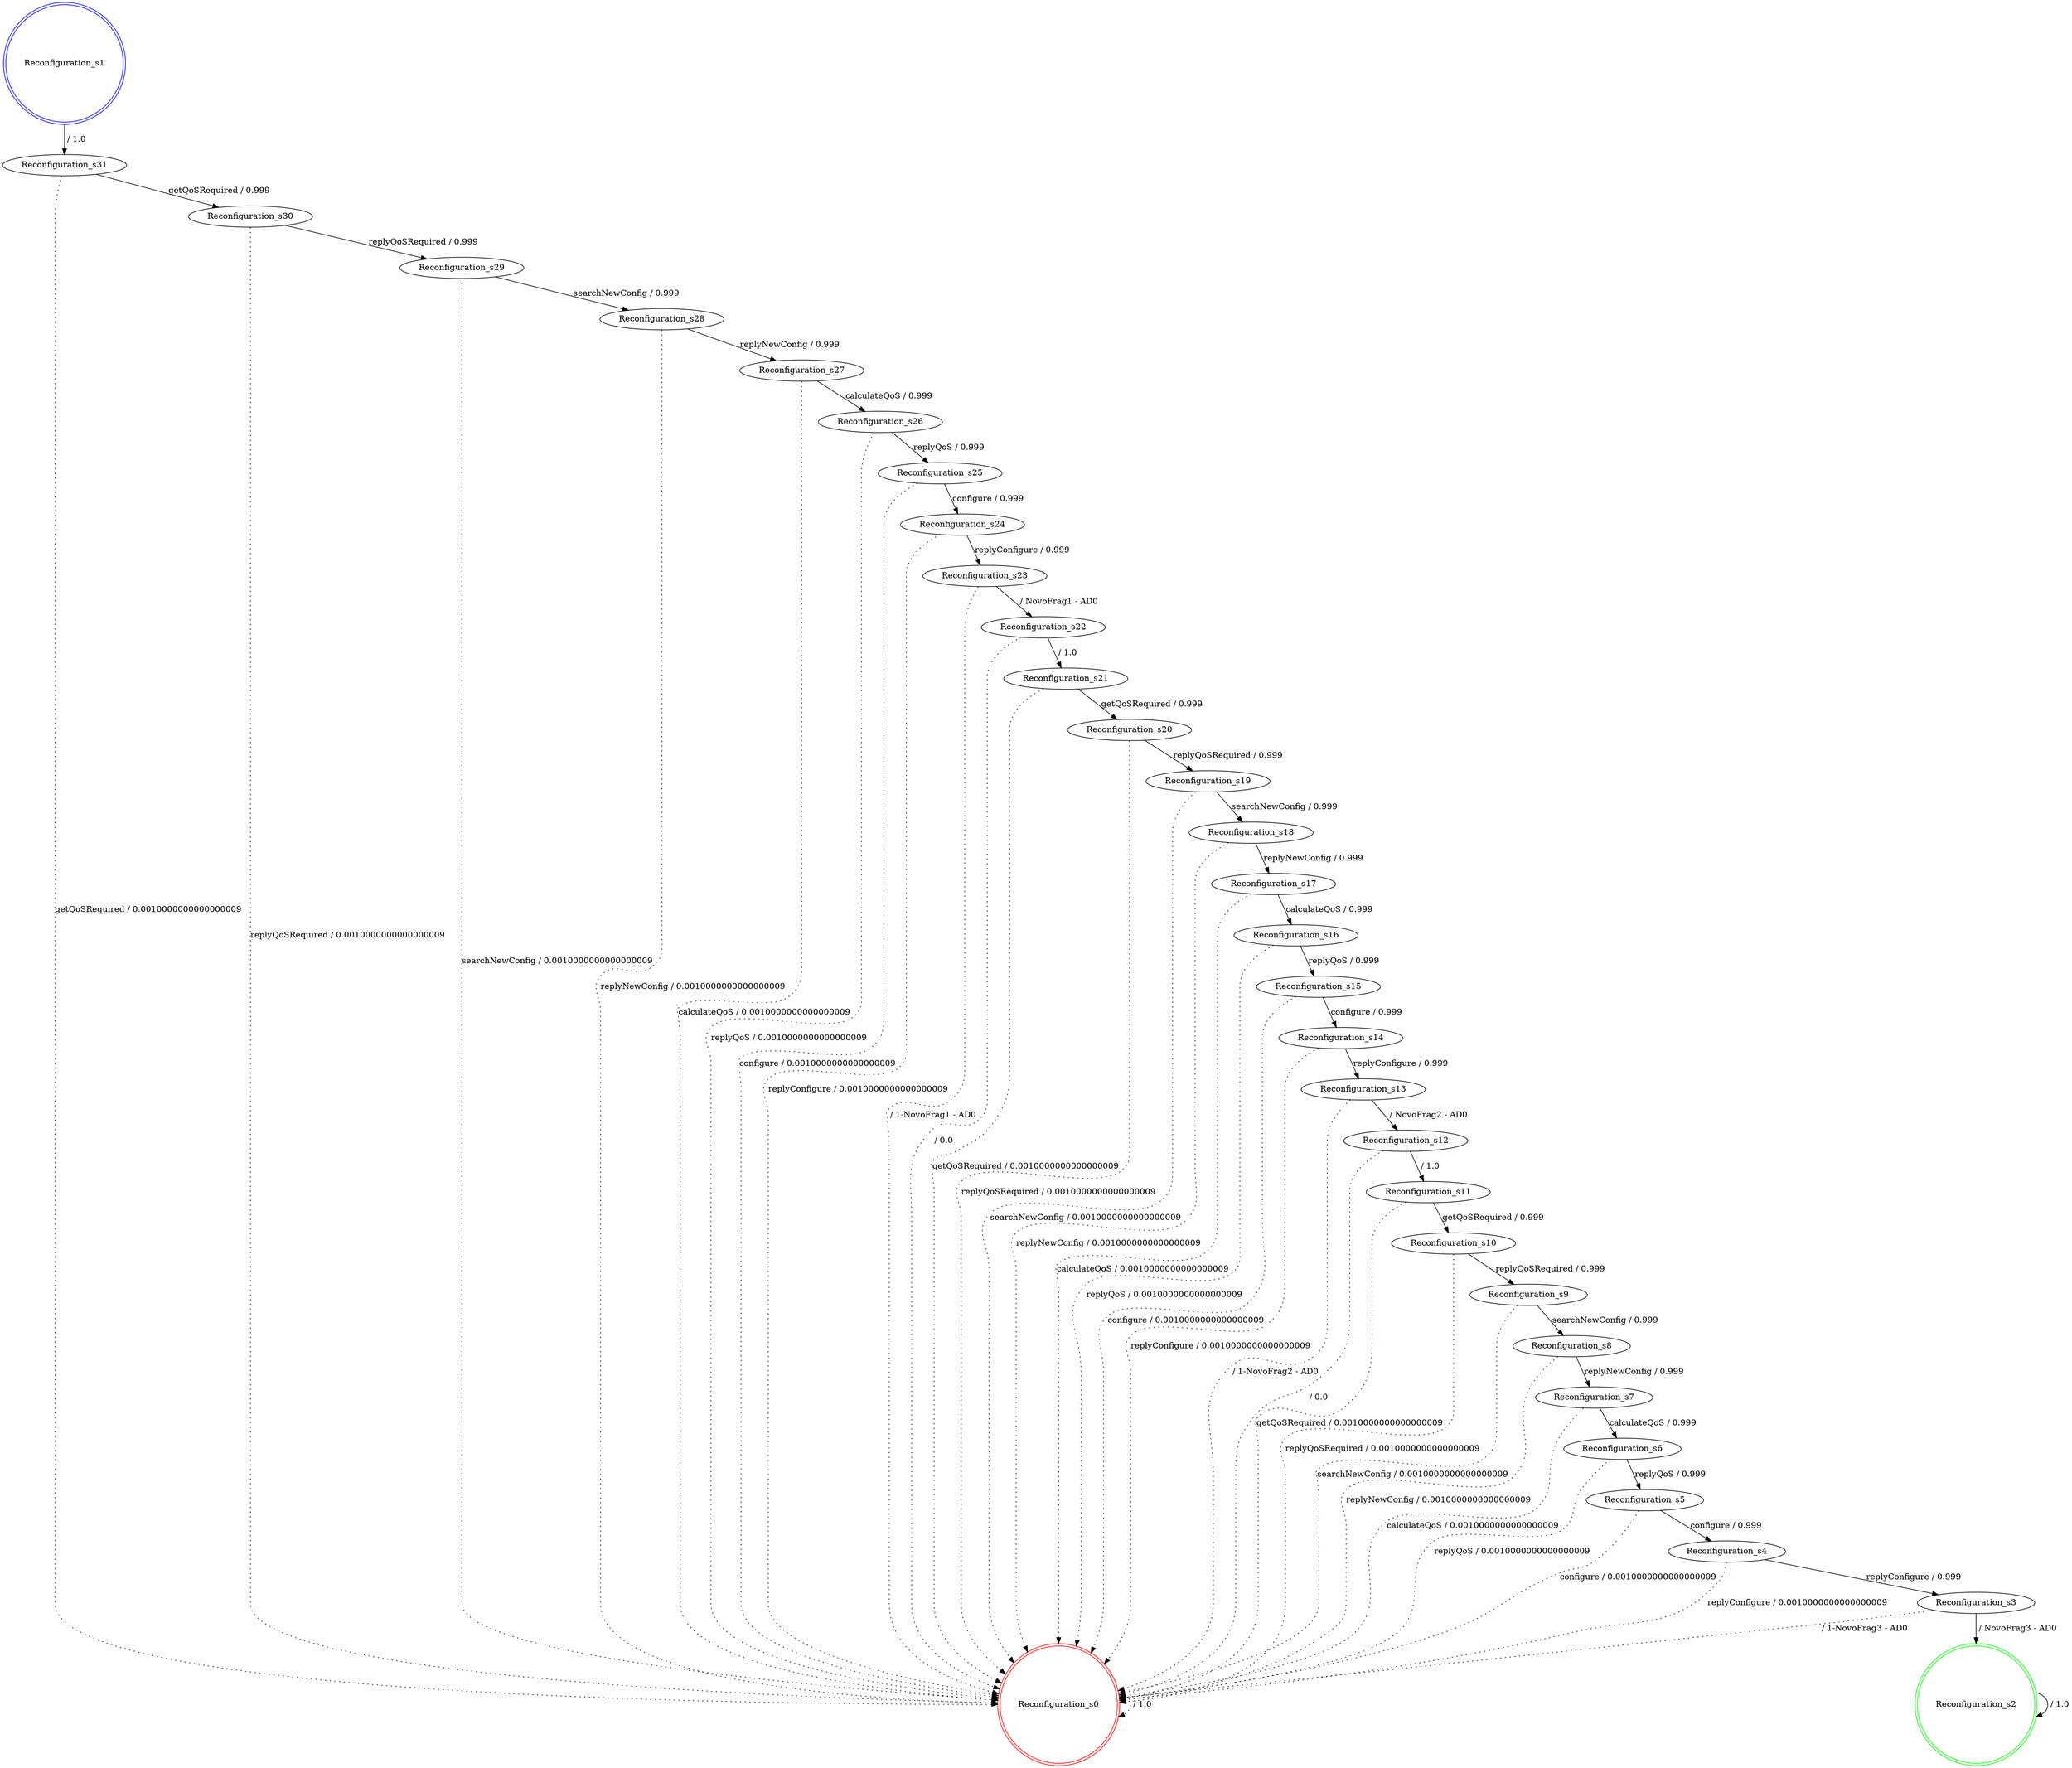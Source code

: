 digraph graphname {
Reconfiguration_s0 [label="Reconfiguration_s0",color=red,shape=doublecircle ];
Reconfiguration_s1 [label="Reconfiguration_s1",color=blue,shape=doublecircle ];
Reconfiguration_s2 [label="Reconfiguration_s2",color=green,shape=doublecircle ];
Reconfiguration_s3 [label="Reconfiguration_s3" ];
Reconfiguration_s4 [label="Reconfiguration_s4" ];
Reconfiguration_s5 [label="Reconfiguration_s5" ];
Reconfiguration_s6 [label="Reconfiguration_s6" ];
Reconfiguration_s7 [label="Reconfiguration_s7" ];
Reconfiguration_s8 [label="Reconfiguration_s8" ];
Reconfiguration_s9 [label="Reconfiguration_s9" ];
Reconfiguration_s10 [label="Reconfiguration_s10" ];
Reconfiguration_s11 [label="Reconfiguration_s11" ];
Reconfiguration_s12 [label="Reconfiguration_s12" ];
Reconfiguration_s13 [label="Reconfiguration_s13" ];
Reconfiguration_s14 [label="Reconfiguration_s14" ];
Reconfiguration_s15 [label="Reconfiguration_s15" ];
Reconfiguration_s16 [label="Reconfiguration_s16" ];
Reconfiguration_s17 [label="Reconfiguration_s17" ];
Reconfiguration_s18 [label="Reconfiguration_s18" ];
Reconfiguration_s19 [label="Reconfiguration_s19" ];
Reconfiguration_s20 [label="Reconfiguration_s20" ];
Reconfiguration_s21 [label="Reconfiguration_s21" ];
Reconfiguration_s22 [label="Reconfiguration_s22" ];
Reconfiguration_s23 [label="Reconfiguration_s23" ];
Reconfiguration_s24 [label="Reconfiguration_s24" ];
Reconfiguration_s25 [label="Reconfiguration_s25" ];
Reconfiguration_s26 [label="Reconfiguration_s26" ];
Reconfiguration_s27 [label="Reconfiguration_s27" ];
Reconfiguration_s28 [label="Reconfiguration_s28" ];
Reconfiguration_s29 [label="Reconfiguration_s29" ];
Reconfiguration_s30 [label="Reconfiguration_s30" ];
Reconfiguration_s31 [label="Reconfiguration_s31" ];
Reconfiguration_s0 -> Reconfiguration_s0 [label=" / 1.0", style=dotted];
Reconfiguration_s1 -> Reconfiguration_s31 [label=" / 1.0"];
Reconfiguration_s2 -> Reconfiguration_s2 [label=" / 1.0"];
Reconfiguration_s3 -> Reconfiguration_s2 [label=" / NovoFrag3 - AD0"];
Reconfiguration_s3 -> Reconfiguration_s0 [label=" / 1-NovoFrag3 - AD0", style=dotted];
Reconfiguration_s4 -> Reconfiguration_s3 [label="replyConfigure / 0.999"];
Reconfiguration_s4 -> Reconfiguration_s0 [label="replyConfigure / 0.0010000000000000009", style=dotted];
Reconfiguration_s5 -> Reconfiguration_s4 [label="configure / 0.999"];
Reconfiguration_s5 -> Reconfiguration_s0 [label="configure / 0.0010000000000000009", style=dotted];
Reconfiguration_s6 -> Reconfiguration_s5 [label="replyQoS / 0.999"];
Reconfiguration_s6 -> Reconfiguration_s0 [label="replyQoS / 0.0010000000000000009", style=dotted];
Reconfiguration_s7 -> Reconfiguration_s6 [label="calculateQoS / 0.999"];
Reconfiguration_s7 -> Reconfiguration_s0 [label="calculateQoS / 0.0010000000000000009", style=dotted];
Reconfiguration_s8 -> Reconfiguration_s7 [label="replyNewConfig / 0.999"];
Reconfiguration_s8 -> Reconfiguration_s0 [label="replyNewConfig / 0.0010000000000000009", style=dotted];
Reconfiguration_s9 -> Reconfiguration_s8 [label="searchNewConfig / 0.999"];
Reconfiguration_s9 -> Reconfiguration_s0 [label="searchNewConfig / 0.0010000000000000009", style=dotted];
Reconfiguration_s10 -> Reconfiguration_s9 [label="replyQoSRequired / 0.999"];
Reconfiguration_s10 -> Reconfiguration_s0 [label="replyQoSRequired / 0.0010000000000000009", style=dotted];
Reconfiguration_s11 -> Reconfiguration_s10 [label="getQoSRequired / 0.999"];
Reconfiguration_s11 -> Reconfiguration_s0 [label="getQoSRequired / 0.0010000000000000009", style=dotted];
Reconfiguration_s12 -> Reconfiguration_s11 [label=" / 1.0"];
Reconfiguration_s12 -> Reconfiguration_s0 [label=" / 0.0", style=dotted];
Reconfiguration_s13 -> Reconfiguration_s12 [label=" / NovoFrag2 - AD0"];
Reconfiguration_s13 -> Reconfiguration_s0 [label=" / 1-NovoFrag2 - AD0", style=dotted];
Reconfiguration_s14 -> Reconfiguration_s13 [label="replyConfigure / 0.999"];
Reconfiguration_s14 -> Reconfiguration_s0 [label="replyConfigure / 0.0010000000000000009", style=dotted];
Reconfiguration_s15 -> Reconfiguration_s14 [label="configure / 0.999"];
Reconfiguration_s15 -> Reconfiguration_s0 [label="configure / 0.0010000000000000009", style=dotted];
Reconfiguration_s16 -> Reconfiguration_s15 [label="replyQoS / 0.999"];
Reconfiguration_s16 -> Reconfiguration_s0 [label="replyQoS / 0.0010000000000000009", style=dotted];
Reconfiguration_s17 -> Reconfiguration_s16 [label="calculateQoS / 0.999"];
Reconfiguration_s17 -> Reconfiguration_s0 [label="calculateQoS / 0.0010000000000000009", style=dotted];
Reconfiguration_s18 -> Reconfiguration_s17 [label="replyNewConfig / 0.999"];
Reconfiguration_s18 -> Reconfiguration_s0 [label="replyNewConfig / 0.0010000000000000009", style=dotted];
Reconfiguration_s19 -> Reconfiguration_s18 [label="searchNewConfig / 0.999"];
Reconfiguration_s19 -> Reconfiguration_s0 [label="searchNewConfig / 0.0010000000000000009", style=dotted];
Reconfiguration_s20 -> Reconfiguration_s19 [label="replyQoSRequired / 0.999"];
Reconfiguration_s20 -> Reconfiguration_s0 [label="replyQoSRequired / 0.0010000000000000009", style=dotted];
Reconfiguration_s21 -> Reconfiguration_s20 [label="getQoSRequired / 0.999"];
Reconfiguration_s21 -> Reconfiguration_s0 [label="getQoSRequired / 0.0010000000000000009", style=dotted];
Reconfiguration_s22 -> Reconfiguration_s21 [label=" / 1.0"];
Reconfiguration_s22 -> Reconfiguration_s0 [label=" / 0.0", style=dotted];
Reconfiguration_s23 -> Reconfiguration_s22 [label=" / NovoFrag1 - AD0"];
Reconfiguration_s23 -> Reconfiguration_s0 [label=" / 1-NovoFrag1 - AD0", style=dotted];
Reconfiguration_s24 -> Reconfiguration_s23 [label="replyConfigure / 0.999"];
Reconfiguration_s24 -> Reconfiguration_s0 [label="replyConfigure / 0.0010000000000000009", style=dotted];
Reconfiguration_s25 -> Reconfiguration_s24 [label="configure / 0.999"];
Reconfiguration_s25 -> Reconfiguration_s0 [label="configure / 0.0010000000000000009", style=dotted];
Reconfiguration_s26 -> Reconfiguration_s25 [label="replyQoS / 0.999"];
Reconfiguration_s26 -> Reconfiguration_s0 [label="replyQoS / 0.0010000000000000009", style=dotted];
Reconfiguration_s27 -> Reconfiguration_s26 [label="calculateQoS / 0.999"];
Reconfiguration_s27 -> Reconfiguration_s0 [label="calculateQoS / 0.0010000000000000009", style=dotted];
Reconfiguration_s28 -> Reconfiguration_s27 [label="replyNewConfig / 0.999"];
Reconfiguration_s28 -> Reconfiguration_s0 [label="replyNewConfig / 0.0010000000000000009", style=dotted];
Reconfiguration_s29 -> Reconfiguration_s28 [label="searchNewConfig / 0.999"];
Reconfiguration_s29 -> Reconfiguration_s0 [label="searchNewConfig / 0.0010000000000000009", style=dotted];
Reconfiguration_s30 -> Reconfiguration_s29 [label="replyQoSRequired / 0.999"];
Reconfiguration_s30 -> Reconfiguration_s0 [label="replyQoSRequired / 0.0010000000000000009", style=dotted];
Reconfiguration_s31 -> Reconfiguration_s30 [label="getQoSRequired / 0.999"];
Reconfiguration_s31 -> Reconfiguration_s0 [label="getQoSRequired / 0.0010000000000000009", style=dotted];
}